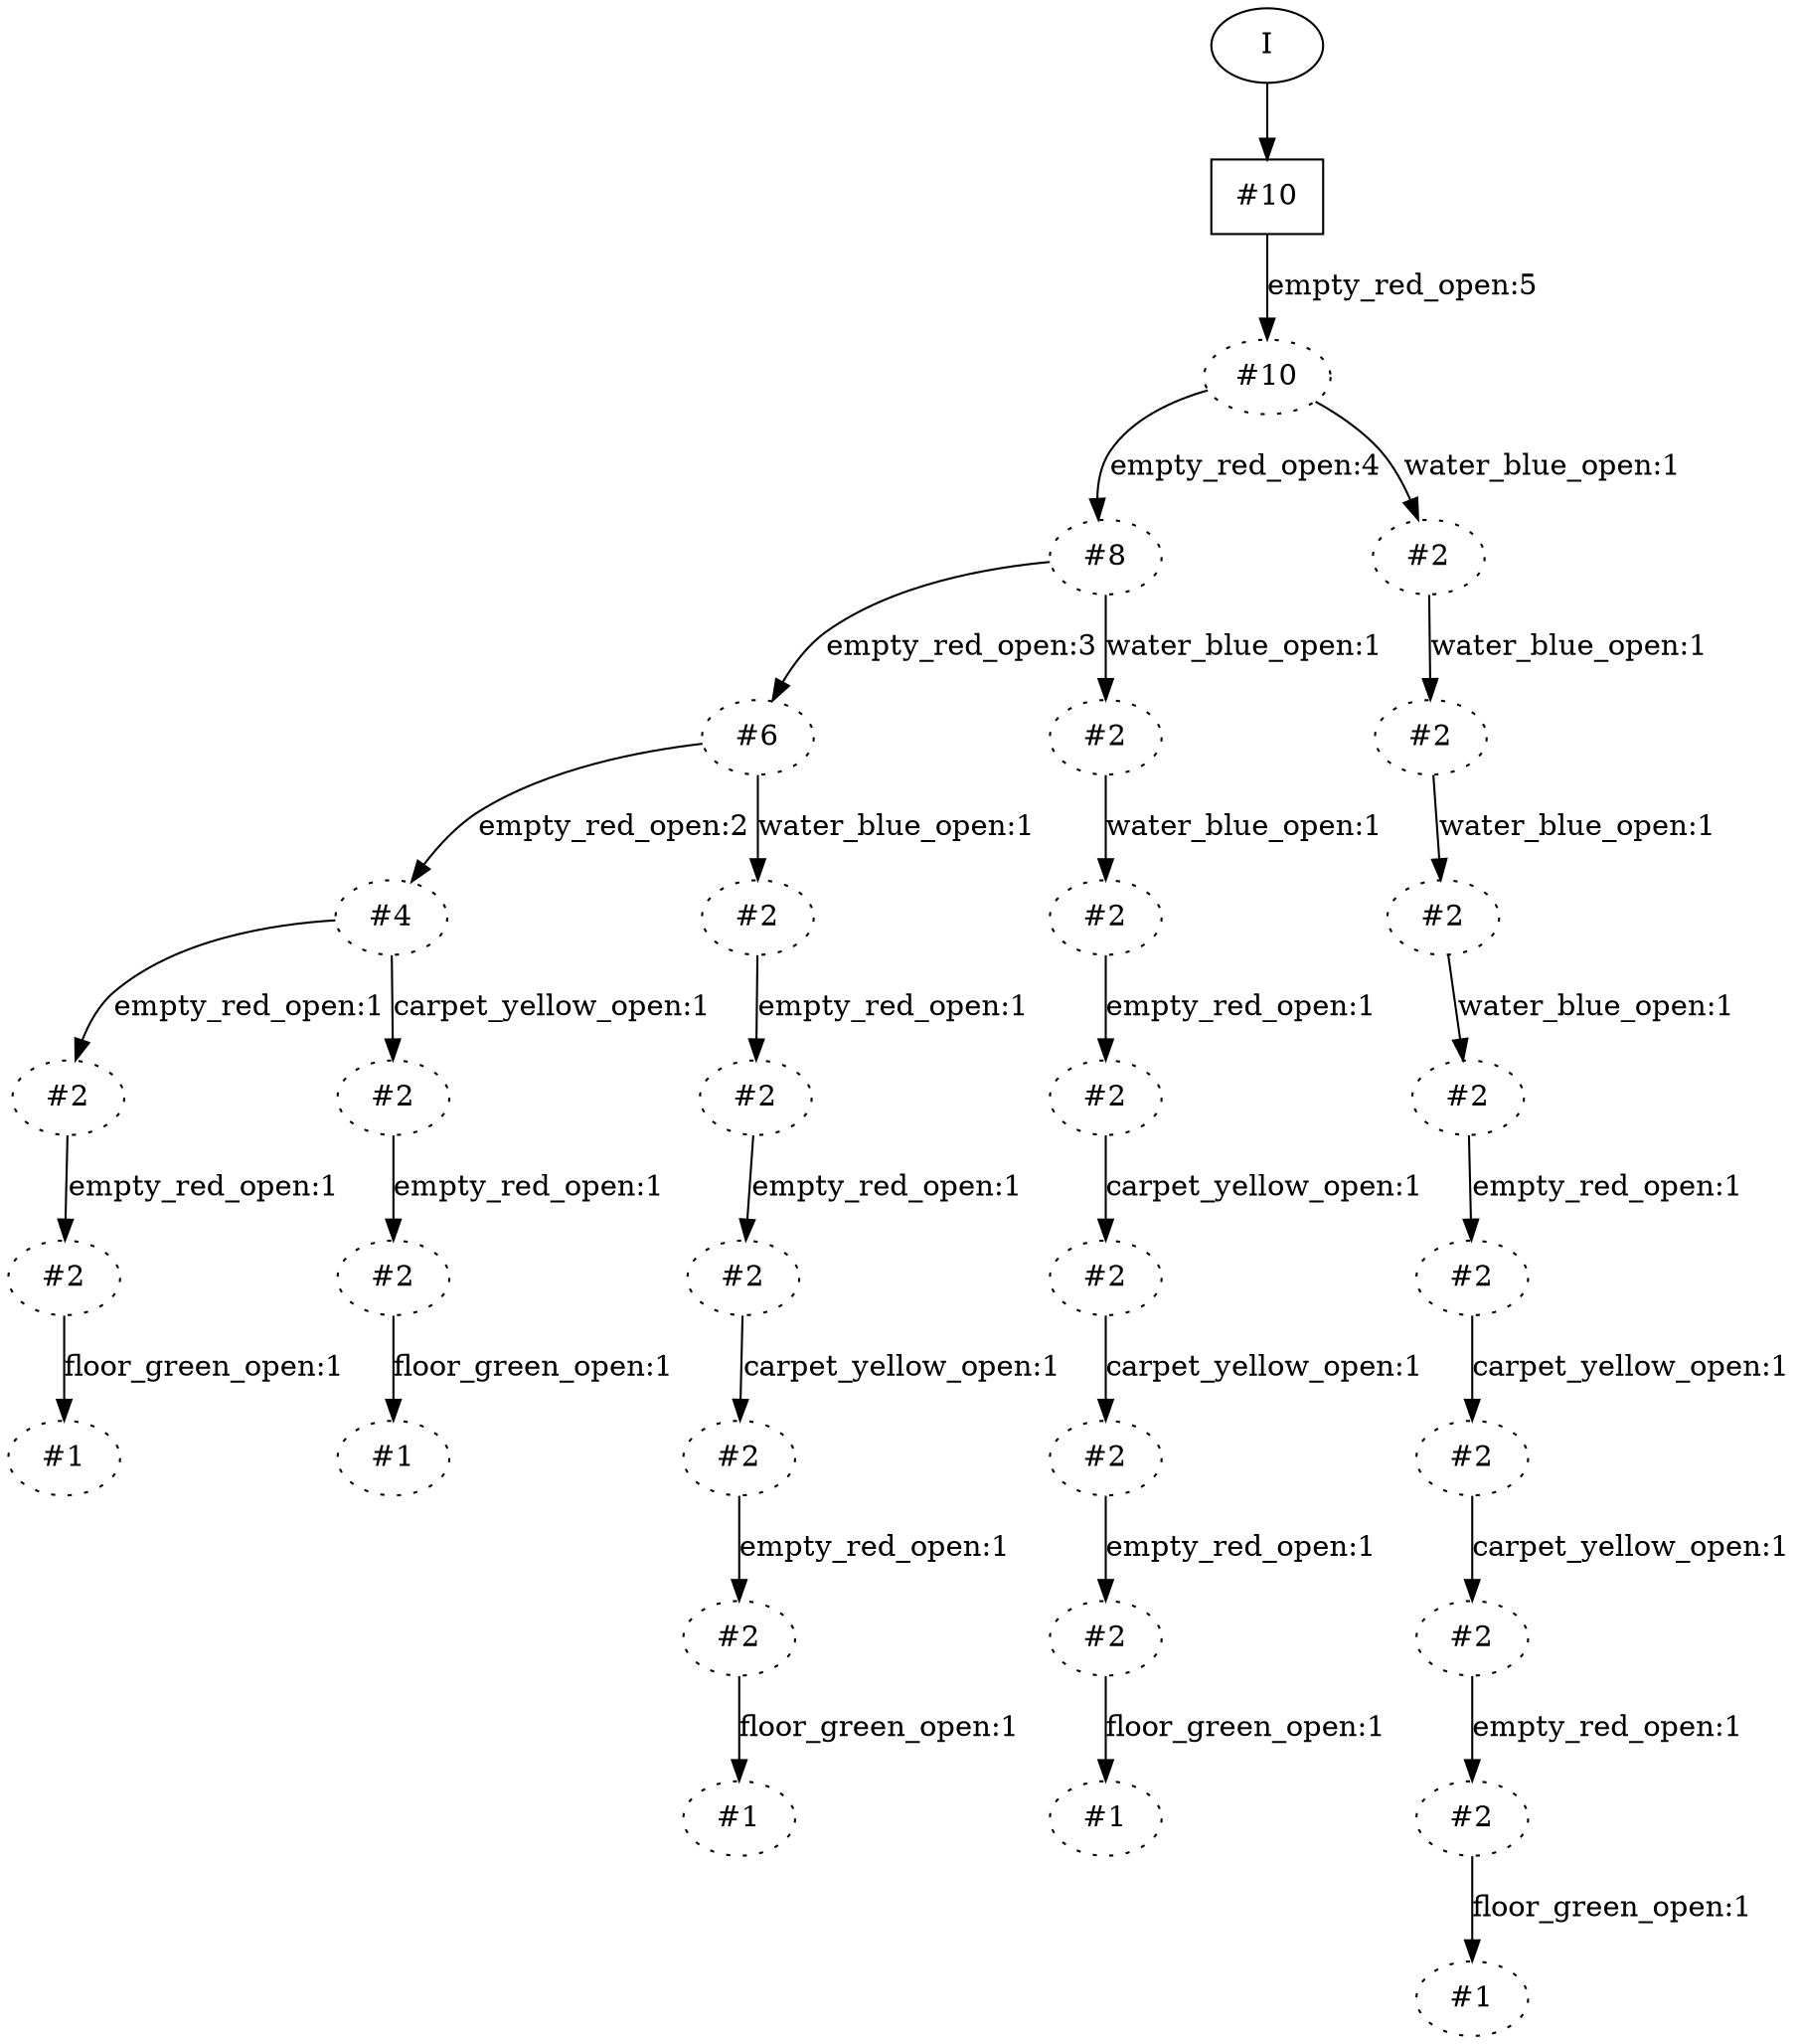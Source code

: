 // produced with flexfringe from git commitd1cf04ada0831d0605a3651971ef9a02091d8823
// dfasat/flexfringe -h=kldistance -d=kl_data -n=1 -x=0 -w=0 -b=1 -f=0 -I=0 -t=1 -l=0 -q=0 -y=0 -p=0.6 --output-dir=experiments/seshia_paper_reproduction/flexfringe_data/dfa /Users/nicholasrenninger/Google Drive/Grad School/specification learning/code/DPFA_DTS_product_experiment/dfasatInvestigations/experiments/seshia_paper_reproduction/flexfringe_data/seshia_paper_reproduction_train 
digraph DFA {
	0 [label="root" shape=box];
		I -> 0;
	0 [ label="#10"  ];
		0 -> 1 [label="empty_red_open:5"  ];
	1 [ label="#10"  style=dotted ];
		1 -> 2 [label="empty_red_open:4"  ];
		1 -> 24 [label="water_blue_open:1"  ];
	2 [ label="#8"  style=dotted ];
		2 -> 3 [label="empty_red_open:3"  ];
		2 -> 17 [label="water_blue_open:1"  ];
	3 [ label="#6"  style=dotted ];
		3 -> 4 [label="empty_red_open:2"  ];
		3 -> 11 [label="water_blue_open:1"  ];
	4 [ label="#4"  style=dotted ];
		4 -> 5 [label="empty_red_open:1"  ];
		4 -> 8 [label="carpet_yellow_open:1"  ];
	5 [ label="#2"  style=dotted ];
		5 -> 6 [label="empty_red_open:1"  ];
	6 [ label="#2"  style=dotted ];
		6 -> 7 [label="floor_green_open:1"  ];
	7 [ label="#1"  style=dotted ];
	8 [ label="#2"  style=dotted ];
		8 -> 9 [label="empty_red_open:1"  ];
	9 [ label="#2"  style=dotted ];
		9 -> 10 [label="floor_green_open:1"  ];
	10 [ label="#1"  style=dotted ];
	11 [ label="#2"  style=dotted ];
		11 -> 12 [label="empty_red_open:1"  ];
	12 [ label="#2"  style=dotted ];
		12 -> 13 [label="empty_red_open:1"  ];
	13 [ label="#2"  style=dotted ];
		13 -> 14 [label="carpet_yellow_open:1"  ];
	14 [ label="#2"  style=dotted ];
		14 -> 15 [label="empty_red_open:1"  ];
	15 [ label="#2"  style=dotted ];
		15 -> 16 [label="floor_green_open:1"  ];
	16 [ label="#1"  style=dotted ];
	17 [ label="#2"  style=dotted ];
		17 -> 18 [label="water_blue_open:1"  ];
	18 [ label="#2"  style=dotted ];
		18 -> 19 [label="empty_red_open:1"  ];
	19 [ label="#2"  style=dotted ];
		19 -> 20 [label="carpet_yellow_open:1"  ];
	20 [ label="#2"  style=dotted ];
		20 -> 21 [label="carpet_yellow_open:1"  ];
	21 [ label="#2"  style=dotted ];
		21 -> 22 [label="empty_red_open:1"  ];
	22 [ label="#2"  style=dotted ];
		22 -> 23 [label="floor_green_open:1"  ];
	23 [ label="#1"  style=dotted ];
	24 [ label="#2"  style=dotted ];
		24 -> 25 [label="water_blue_open:1"  ];
	25 [ label="#2"  style=dotted ];
		25 -> 26 [label="water_blue_open:1"  ];
	26 [ label="#2"  style=dotted ];
		26 -> 27 [label="water_blue_open:1"  ];
	27 [ label="#2"  style=dotted ];
		27 -> 28 [label="empty_red_open:1"  ];
	28 [ label="#2"  style=dotted ];
		28 -> 29 [label="carpet_yellow_open:1"  ];
	29 [ label="#2"  style=dotted ];
		29 -> 30 [label="carpet_yellow_open:1"  ];
	30 [ label="#2"  style=dotted ];
		30 -> 31 [label="empty_red_open:1"  ];
	31 [ label="#2"  style=dotted ];
		31 -> 32 [label="floor_green_open:1"  ];
	32 [ label="#1"  style=dotted ];
}
